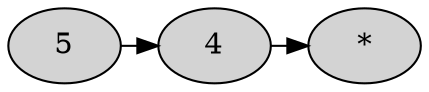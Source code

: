 Digraph G {
"Nodo0"[label = "5" style=filled]
"Nodo1"[label = "4" style=filled]
"Nodo2"[label = "*" style=filled]
"Nodo0" -> "Nodo1"[constraint=false];
"Nodo1" -> "Nodo2"[constraint=false];
}